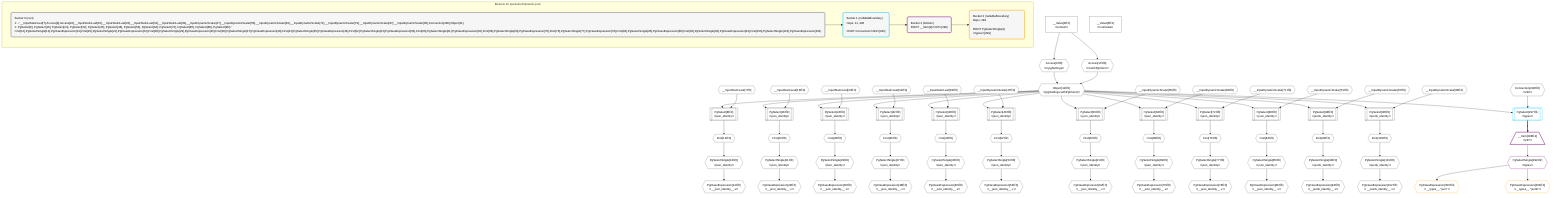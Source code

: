 %%{init: {'themeVariables': { 'fontSize': '12px'}}}%%
graph TD
    classDef path fill:#eee,stroke:#000,color:#000
    classDef plan fill:#fff,stroke-width:1px,color:#000
    classDef itemplan fill:#fff,stroke-width:2px,color:#000
    classDef unbatchedplan fill:#dff,stroke-width:1px,color:#000
    classDef sideeffectplan fill:#fcc,stroke-width:2px,color:#000
    classDef bucket fill:#f6f6f6,color:#000,stroke-width:2px,text-align:left


    %% define steps
    __Value3["__Value[3∈0]<br />ᐸcontextᐳ"]:::plan
    __Value5["__Value[5∈0]<br />ᐸrootValueᐳ"]:::plan
    __InputStaticLeaf7{{"__InputStaticLeaf[7∈0]"}}:::plan
    Access9{{"Access[9∈0]<br />ᐸ3.pgSettingsᐳ"}}:::plan
    Access10{{"Access[10∈0]<br />ᐸ3.withPgClientᐳ"}}:::plan
    Object11{{"Object[11∈0]<br />ᐸ{pgSettings,withPgClient}ᐳ"}}:::plan
    PgSelect8[["PgSelect[8∈0]<br />ᐸjson_identityᐳ"]]:::plan
    First12{{"First[12∈0]"}}:::plan
    PgSelectSingle13{{"PgSelectSingle[13∈0]<br />ᐸjson_identityᐳ"}}:::plan
    PgClassExpression14{{"PgClassExpression[14∈0]<br />ᐸ__json_identity__.vᐳ"}}:::plan
    __InputStaticLeaf15{{"__InputStaticLeaf[15∈0]"}}:::plan
    PgSelect16[["PgSelect[16∈0]<br />ᐸjson_identityᐳ"]]:::plan
    First20{{"First[20∈0]"}}:::plan
    PgSelectSingle21{{"PgSelectSingle[21∈0]<br />ᐸjson_identityᐳ"}}:::plan
    PgClassExpression22{{"PgClassExpression[22∈0]<br />ᐸ__json_identity__.vᐳ"}}:::plan
    __InputStaticLeaf23{{"__InputStaticLeaf[23∈0]"}}:::plan
    PgSelect24[["PgSelect[24∈0]<br />ᐸjson_identityᐳ"]]:::plan
    First28{{"First[28∈0]"}}:::plan
    PgSelectSingle29{{"PgSelectSingle[29∈0]<br />ᐸjson_identityᐳ"}}:::plan
    PgClassExpression30{{"PgClassExpression[30∈0]<br />ᐸ__json_identity__.vᐳ"}}:::plan
    __InputStaticLeaf31{{"__InputStaticLeaf[31∈0]"}}:::plan
    PgSelect32[["PgSelect[32∈0]<br />ᐸjson_identityᐳ"]]:::plan
    First36{{"First[36∈0]"}}:::plan
    PgSelectSingle37{{"PgSelectSingle[37∈0]<br />ᐸjson_identityᐳ"}}:::plan
    PgClassExpression38{{"PgClassExpression[38∈0]<br />ᐸ__json_identity__.vᐳ"}}:::plan
    __InputStaticLeaf39{{"__InputStaticLeaf[39∈0]"}}:::plan
    PgSelect40[["PgSelect[40∈0]<br />ᐸjson_identityᐳ"]]:::plan
    First44{{"First[44∈0]"}}:::plan
    PgSelectSingle45{{"PgSelectSingle[45∈0]<br />ᐸjson_identityᐳ"}}:::plan
    PgClassExpression46{{"PgClassExpression[46∈0]<br />ᐸ__json_identity__.vᐳ"}}:::plan
    __InputDynamicScalar47{{"__InputDynamicScalar[47∈0]"}}:::plan
    PgSelect48[["PgSelect[48∈0]<br />ᐸjson_identityᐳ"]]:::plan
    First52{{"First[52∈0]"}}:::plan
    PgSelectSingle53{{"PgSelectSingle[53∈0]<br />ᐸjson_identityᐳ"}}:::plan
    PgClassExpression54{{"PgClassExpression[54∈0]<br />ᐸ__json_identity__.vᐳ"}}:::plan
    __InputDynamicScalar55{{"__InputDynamicScalar[55∈0]"}}:::plan
    PgSelect56[["PgSelect[56∈0]<br />ᐸjson_identityᐳ"]]:::plan
    First60{{"First[60∈0]"}}:::plan
    PgSelectSingle61{{"PgSelectSingle[61∈0]<br />ᐸjson_identityᐳ"}}:::plan
    PgClassExpression62{{"PgClassExpression[62∈0]<br />ᐸ__json_identity__.vᐳ"}}:::plan
    __InputDynamicScalar63{{"__InputDynamicScalar[63∈0]"}}:::plan
    PgSelect64[["PgSelect[64∈0]<br />ᐸjson_identityᐳ"]]:::plan
    First68{{"First[68∈0]"}}:::plan
    PgSelectSingle69{{"PgSelectSingle[69∈0]<br />ᐸjson_identityᐳ"}}:::plan
    PgClassExpression70{{"PgClassExpression[70∈0]<br />ᐸ__json_identity__.vᐳ"}}:::plan
    __InputDynamicScalar71{{"__InputDynamicScalar[71∈0]"}}:::plan
    PgSelect72[["PgSelect[72∈0]<br />ᐸjson_identityᐳ"]]:::plan
    First76{{"First[76∈0]"}}:::plan
    PgSelectSingle77{{"PgSelectSingle[77∈0]<br />ᐸjson_identityᐳ"}}:::plan
    PgClassExpression78{{"PgClassExpression[78∈0]<br />ᐸ__json_identity__.vᐳ"}}:::plan
    __InputDynamicScalar79{{"__InputDynamicScalar[79∈0]"}}:::plan
    PgSelect80[["PgSelect[80∈0]<br />ᐸjson_identityᐳ"]]:::plan
    First84{{"First[84∈0]"}}:::plan
    PgSelectSingle85{{"PgSelectSingle[85∈0]<br />ᐸjson_identityᐳ"}}:::plan
    PgClassExpression86{{"PgClassExpression[86∈0]<br />ᐸ__json_identity__.vᐳ"}}:::plan
    __InputDynamicScalar87{{"__InputDynamicScalar[87∈0]"}}:::plan
    PgSelect88[["PgSelect[88∈0]<br />ᐸjsonb_identityᐳ"]]:::plan
    First92{{"First[92∈0]"}}:::plan
    PgSelectSingle93{{"PgSelectSingle[93∈0]<br />ᐸjsonb_identityᐳ"}}:::plan
    PgClassExpression94{{"PgClassExpression[94∈0]<br />ᐸ__jsonb_identity__.vᐳ"}}:::plan
    __InputDynamicScalar95{{"__InputDynamicScalar[95∈0]"}}:::plan
    PgSelect96[["PgSelect[96∈0]<br />ᐸjsonb_identityᐳ"]]:::plan
    First100{{"First[100∈0]"}}:::plan
    PgSelectSingle101{{"PgSelectSingle[101∈0]<br />ᐸjsonb_identityᐳ"}}:::plan
    PgClassExpression102{{"PgClassExpression[102∈0]<br />ᐸ__jsonb_identity__.vᐳ"}}:::plan
    Connection296{{"Connection[296∈0]<br />ᐸ292ᐳ"}}:::plan
    PgSelect297[["PgSelect[297∈1]<br />ᐸtypesᐳ"]]:::plan
    __Item298[/"__Item[298∈2]<br />ᐸ297ᐳ"\]:::itemplan
    PgSelectSingle299{{"PgSelectSingle[299∈2]<br />ᐸtypesᐳ"}}:::plan
    PgClassExpression300{{"PgClassExpression[300∈3]<br />ᐸ__types__.”json”ᐳ"}}:::plan
    PgClassExpression301{{"PgClassExpression[301∈3]<br />ᐸ__types__.”jsonb”ᐳ"}}:::plan

    %% plan dependencies
    __Value3 --> Access9
    __Value3 --> Access10
    Access9 & Access10 --> Object11
    Object11 & __InputStaticLeaf7 --> PgSelect8
    PgSelect8 --> First12
    First12 --> PgSelectSingle13
    PgSelectSingle13 --> PgClassExpression14
    Object11 & __InputStaticLeaf15 --> PgSelect16
    PgSelect16 --> First20
    First20 --> PgSelectSingle21
    PgSelectSingle21 --> PgClassExpression22
    Object11 & __InputStaticLeaf23 --> PgSelect24
    PgSelect24 --> First28
    First28 --> PgSelectSingle29
    PgSelectSingle29 --> PgClassExpression30
    Object11 & __InputStaticLeaf31 --> PgSelect32
    PgSelect32 --> First36
    First36 --> PgSelectSingle37
    PgSelectSingle37 --> PgClassExpression38
    Object11 & __InputStaticLeaf39 --> PgSelect40
    PgSelect40 --> First44
    First44 --> PgSelectSingle45
    PgSelectSingle45 --> PgClassExpression46
    Object11 & __InputDynamicScalar47 --> PgSelect48
    PgSelect48 --> First52
    First52 --> PgSelectSingle53
    PgSelectSingle53 --> PgClassExpression54
    Object11 & __InputDynamicScalar55 --> PgSelect56
    PgSelect56 --> First60
    First60 --> PgSelectSingle61
    PgSelectSingle61 --> PgClassExpression62
    Object11 & __InputDynamicScalar63 --> PgSelect64
    PgSelect64 --> First68
    First68 --> PgSelectSingle69
    PgSelectSingle69 --> PgClassExpression70
    Object11 & __InputDynamicScalar71 --> PgSelect72
    PgSelect72 --> First76
    First76 --> PgSelectSingle77
    PgSelectSingle77 --> PgClassExpression78
    Object11 & __InputDynamicScalar79 --> PgSelect80
    PgSelect80 --> First84
    First84 --> PgSelectSingle85
    PgSelectSingle85 --> PgClassExpression86
    Object11 & __InputDynamicScalar87 --> PgSelect88
    PgSelect88 --> First92
    First92 --> PgSelectSingle93
    PgSelectSingle93 --> PgClassExpression94
    Object11 & __InputDynamicScalar95 --> PgSelect96
    PgSelect96 --> First100
    First100 --> PgSelectSingle101
    PgSelectSingle101 --> PgClassExpression102
    Object11 & Connection296 --> PgSelect297
    PgSelect297 ==> __Item298
    __Item298 --> PgSelectSingle299
    PgSelectSingle299 --> PgClassExpression300
    PgSelectSingle299 --> PgClassExpression301

    subgraph "Buckets for queries/v4/dynamic-json"
    Bucket0("Bucket 0 (root)<br />1:  / __InputStaticLeaf[7],Access[9],Access[10],__InputStaticLeaf[15],__InputStaticLeaf[23],__InputStaticLeaf[31],__InputStaticLeaf[39],__InputDynamicScalar[47],__InputDynamicScalar[55],__InputDynamicScalar[63],__InputDynamicScalar[71],__InputDynamicScalar[79],__InputDynamicScalar[87],__InputDynamicScalar[95],Connection[296],Object[11]<br />2: PgSelect[8], PgSelect[16], PgSelect[24], PgSelect[32], PgSelect[40], PgSelect[48], PgSelect[56], PgSelect[64], PgSelect[72], PgSelect[80], PgSelect[88], PgSelect[96] / First[12],PgSelectSingle[13],PgClassExpression[14],First[20],PgSelectSingle[21],PgClassExpression[22],First[28],PgSelectSingle[29],PgClassExpression[30],First[36],PgSelectSingle[37],PgClassExpression[38],First[44],PgSelectSingle[45],PgClassExpression[46],First[52],PgSelectSingle[53],PgClassExpression[54],First[60],PgSelectSingle[61],PgClassExpression[62],First[68],PgSelectSingle[69],PgClassExpression[70],First[76],PgSelectSingle[77],PgClassExpression[78],First[84],PgSelectSingle[85],PgClassExpression[86],First[92],PgSelectSingle[93],PgClassExpression[94],First[100],PgSelectSingle[101],PgClassExpression[102]"):::bucket
    classDef bucket0 stroke:#696969
    class Bucket0,__Value3,__Value5,__InputStaticLeaf7,PgSelect8,Access9,Access10,Object11,First12,PgSelectSingle13,PgClassExpression14,__InputStaticLeaf15,PgSelect16,First20,PgSelectSingle21,PgClassExpression22,__InputStaticLeaf23,PgSelect24,First28,PgSelectSingle29,PgClassExpression30,__InputStaticLeaf31,PgSelect32,First36,PgSelectSingle37,PgClassExpression38,__InputStaticLeaf39,PgSelect40,First44,PgSelectSingle45,PgClassExpression46,__InputDynamicScalar47,PgSelect48,First52,PgSelectSingle53,PgClassExpression54,__InputDynamicScalar55,PgSelect56,First60,PgSelectSingle61,PgClassExpression62,__InputDynamicScalar63,PgSelect64,First68,PgSelectSingle69,PgClassExpression70,__InputDynamicScalar71,PgSelect72,First76,PgSelectSingle77,PgClassExpression78,__InputDynamicScalar79,PgSelect80,First84,PgSelectSingle85,PgClassExpression86,__InputDynamicScalar87,PgSelect88,First92,PgSelectSingle93,PgClassExpression94,__InputDynamicScalar95,PgSelect96,First100,PgSelectSingle101,PgClassExpression102,Connection296 bucket0
    Bucket1("Bucket 1 (nullableBoundary)<br />Deps: 11, 296<br /><br />ROOT Connectionᐸ292ᐳ[296]"):::bucket
    classDef bucket1 stroke:#00bfff
    class Bucket1,PgSelect297 bucket1
    Bucket2("Bucket 2 (listItem)<br />ROOT __Item{2}ᐸ297ᐳ[298]"):::bucket
    classDef bucket2 stroke:#7f007f
    class Bucket2,__Item298,PgSelectSingle299 bucket2
    Bucket3("Bucket 3 (nullableBoundary)<br />Deps: 299<br /><br />ROOT PgSelectSingle{2}ᐸtypesᐳ[299]"):::bucket
    classDef bucket3 stroke:#ffa500
    class Bucket3,PgClassExpression300,PgClassExpression301 bucket3
    Bucket0 --> Bucket1
    Bucket1 --> Bucket2
    Bucket2 --> Bucket3
    end